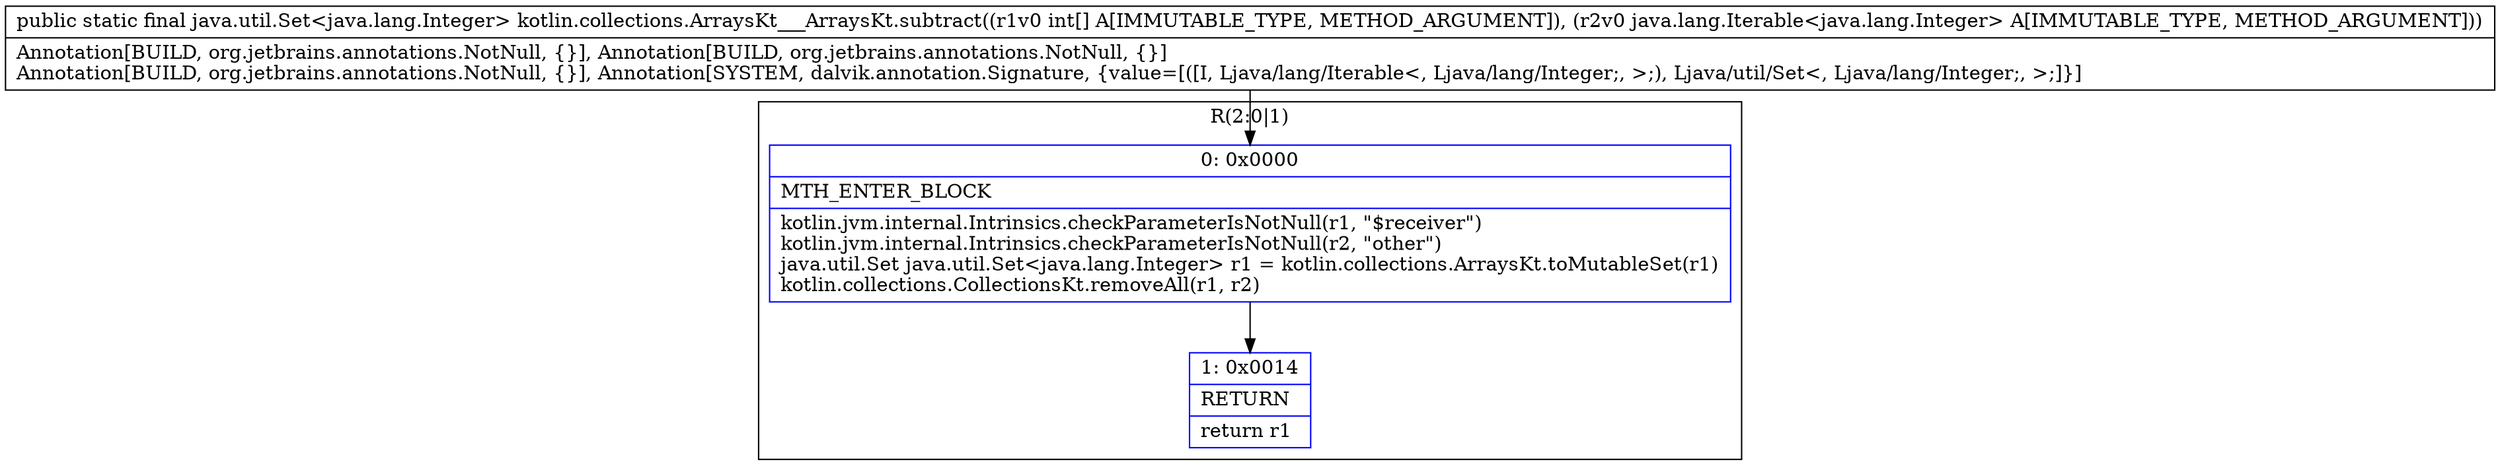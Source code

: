 digraph "CFG forkotlin.collections.ArraysKt___ArraysKt.subtract([ILjava\/lang\/Iterable;)Ljava\/util\/Set;" {
subgraph cluster_Region_111867974 {
label = "R(2:0|1)";
node [shape=record,color=blue];
Node_0 [shape=record,label="{0\:\ 0x0000|MTH_ENTER_BLOCK\l|kotlin.jvm.internal.Intrinsics.checkParameterIsNotNull(r1, \"$receiver\")\lkotlin.jvm.internal.Intrinsics.checkParameterIsNotNull(r2, \"other\")\ljava.util.Set java.util.Set\<java.lang.Integer\> r1 = kotlin.collections.ArraysKt.toMutableSet(r1)\lkotlin.collections.CollectionsKt.removeAll(r1, r2)\l}"];
Node_1 [shape=record,label="{1\:\ 0x0014|RETURN\l|return r1\l}"];
}
MethodNode[shape=record,label="{public static final java.util.Set\<java.lang.Integer\> kotlin.collections.ArraysKt___ArraysKt.subtract((r1v0 int[] A[IMMUTABLE_TYPE, METHOD_ARGUMENT]), (r2v0 java.lang.Iterable\<java.lang.Integer\> A[IMMUTABLE_TYPE, METHOD_ARGUMENT]))  | Annotation[BUILD, org.jetbrains.annotations.NotNull, \{\}], Annotation[BUILD, org.jetbrains.annotations.NotNull, \{\}]\lAnnotation[BUILD, org.jetbrains.annotations.NotNull, \{\}], Annotation[SYSTEM, dalvik.annotation.Signature, \{value=[([I, Ljava\/lang\/Iterable\<, Ljava\/lang\/Integer;, \>;), Ljava\/util\/Set\<, Ljava\/lang\/Integer;, \>;]\}]\l}"];
MethodNode -> Node_0;
Node_0 -> Node_1;
}

